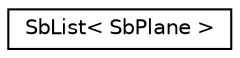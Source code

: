 digraph "Graphical Class Hierarchy"
{
 // LATEX_PDF_SIZE
  edge [fontname="Helvetica",fontsize="10",labelfontname="Helvetica",labelfontsize="10"];
  node [fontname="Helvetica",fontsize="10",shape=record];
  rankdir="LR";
  Node0 [label="SbList\< SbPlane \>",height=0.2,width=0.4,color="black", fillcolor="white", style="filled",URL="$classSbList.html",tooltip=" "];
}
